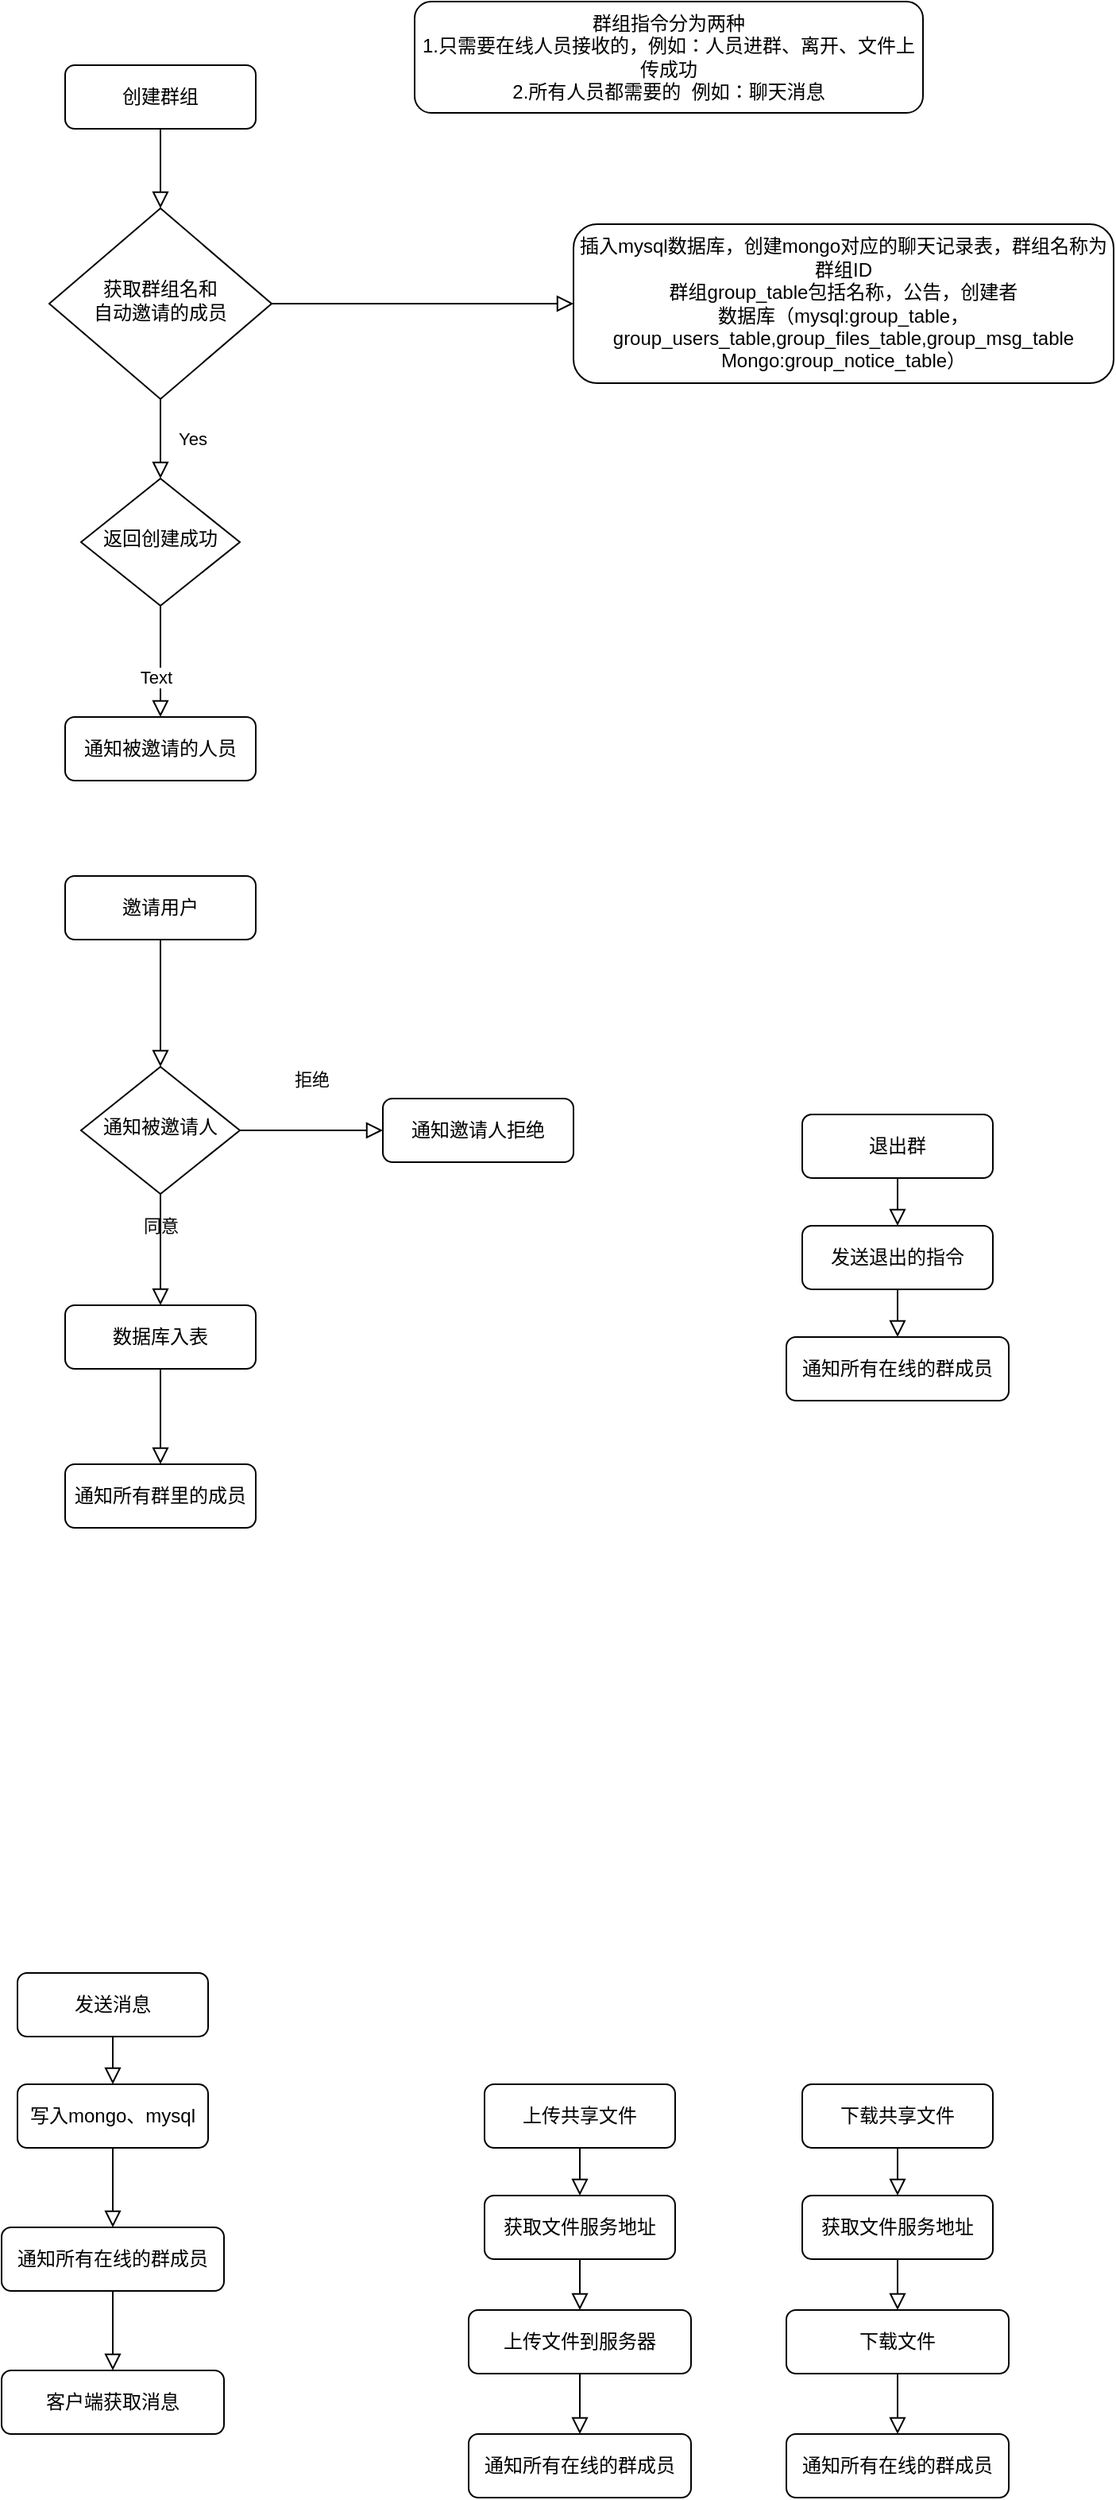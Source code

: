 <mxfile version="24.0.7" type="github">
  <diagram id="C5RBs43oDa-KdzZeNtuy" name="Page-1">
    <mxGraphModel dx="1687" dy="868" grid="1" gridSize="10" guides="1" tooltips="1" connect="1" arrows="1" fold="1" page="1" pageScale="1" pageWidth="827" pageHeight="1169" math="0" shadow="0">
      <root>
        <mxCell id="WIyWlLk6GJQsqaUBKTNV-0" />
        <mxCell id="WIyWlLk6GJQsqaUBKTNV-1" parent="WIyWlLk6GJQsqaUBKTNV-0" />
        <mxCell id="glpAk6ASByuYAt4vFVGX-0" value="" style="rounded=0;html=1;jettySize=auto;orthogonalLoop=1;fontSize=11;endArrow=block;endFill=0;endSize=8;strokeWidth=1;shadow=0;labelBackgroundColor=none;edgeStyle=orthogonalEdgeStyle;" edge="1" parent="WIyWlLk6GJQsqaUBKTNV-1" source="glpAk6ASByuYAt4vFVGX-1" target="glpAk6ASByuYAt4vFVGX-4">
          <mxGeometry relative="1" as="geometry" />
        </mxCell>
        <mxCell id="glpAk6ASByuYAt4vFVGX-1" value="创建群组" style="rounded=1;whiteSpace=wrap;html=1;fontSize=12;glass=0;strokeWidth=1;shadow=0;" vertex="1" parent="WIyWlLk6GJQsqaUBKTNV-1">
          <mxGeometry x="160" y="80" width="120" height="40" as="geometry" />
        </mxCell>
        <mxCell id="glpAk6ASByuYAt4vFVGX-2" value="Yes" style="rounded=0;html=1;jettySize=auto;orthogonalLoop=1;fontSize=11;endArrow=block;endFill=0;endSize=8;strokeWidth=1;shadow=0;labelBackgroundColor=none;edgeStyle=orthogonalEdgeStyle;" edge="1" parent="WIyWlLk6GJQsqaUBKTNV-1" source="glpAk6ASByuYAt4vFVGX-4" target="glpAk6ASByuYAt4vFVGX-8">
          <mxGeometry y="20" relative="1" as="geometry">
            <mxPoint as="offset" />
          </mxGeometry>
        </mxCell>
        <mxCell id="glpAk6ASByuYAt4vFVGX-3" value="" style="edgeStyle=orthogonalEdgeStyle;rounded=0;html=1;jettySize=auto;orthogonalLoop=1;fontSize=11;endArrow=block;endFill=0;endSize=8;strokeWidth=1;shadow=0;labelBackgroundColor=none;" edge="1" parent="WIyWlLk6GJQsqaUBKTNV-1" source="glpAk6ASByuYAt4vFVGX-4" target="glpAk6ASByuYAt4vFVGX-5">
          <mxGeometry y="10" relative="1" as="geometry">
            <mxPoint as="offset" />
          </mxGeometry>
        </mxCell>
        <mxCell id="glpAk6ASByuYAt4vFVGX-4" value="获取群组名和&lt;div&gt;自动邀请的成员&lt;/div&gt;" style="rhombus;whiteSpace=wrap;html=1;shadow=0;fontFamily=Helvetica;fontSize=12;align=center;strokeWidth=1;spacing=6;spacingTop=-4;" vertex="1" parent="WIyWlLk6GJQsqaUBKTNV-1">
          <mxGeometry x="150" y="170" width="140" height="120" as="geometry" />
        </mxCell>
        <mxCell id="glpAk6ASByuYAt4vFVGX-5" value="插入mysql数据库，创建mongo对应的聊天记录表，群组名称为群组ID&lt;div&gt;群组group_table包括名称，公告，创建者&lt;/div&gt;&lt;div&gt;数据库（mysql:&lt;span style=&quot;background-color: initial;&quot;&gt;group_table，group_users_table,group_files_table,group_msg_table&lt;/span&gt;&lt;/div&gt;&lt;div&gt;Mongo:&lt;span style=&quot;background-color: initial;&quot;&gt;group_notice_table）&lt;/span&gt;&lt;/div&gt;" style="rounded=1;whiteSpace=wrap;html=1;fontSize=12;glass=0;strokeWidth=1;shadow=0;" vertex="1" parent="WIyWlLk6GJQsqaUBKTNV-1">
          <mxGeometry x="480" y="180" width="340" height="100" as="geometry" />
        </mxCell>
        <mxCell id="glpAk6ASByuYAt4vFVGX-6" value="" style="rounded=0;html=1;jettySize=auto;orthogonalLoop=1;fontSize=11;endArrow=block;endFill=0;endSize=8;strokeWidth=1;shadow=0;labelBackgroundColor=none;edgeStyle=orthogonalEdgeStyle;" edge="1" parent="WIyWlLk6GJQsqaUBKTNV-1" source="glpAk6ASByuYAt4vFVGX-8" target="glpAk6ASByuYAt4vFVGX-9">
          <mxGeometry x="0.343" y="20" relative="1" as="geometry">
            <mxPoint as="offset" />
          </mxGeometry>
        </mxCell>
        <mxCell id="glpAk6ASByuYAt4vFVGX-7" value="Text" style="edgeLabel;html=1;align=center;verticalAlign=middle;resizable=0;points=[];" vertex="1" connectable="0" parent="glpAk6ASByuYAt4vFVGX-6">
          <mxGeometry x="0.286" y="-3" relative="1" as="geometry">
            <mxPoint as="offset" />
          </mxGeometry>
        </mxCell>
        <mxCell id="glpAk6ASByuYAt4vFVGX-8" value="返回创建成功" style="rhombus;whiteSpace=wrap;html=1;shadow=0;fontFamily=Helvetica;fontSize=12;align=center;strokeWidth=1;spacing=6;spacingTop=-4;" vertex="1" parent="WIyWlLk6GJQsqaUBKTNV-1">
          <mxGeometry x="170" y="340" width="100" height="80" as="geometry" />
        </mxCell>
        <mxCell id="glpAk6ASByuYAt4vFVGX-9" value="通知被邀请的人员" style="rounded=1;whiteSpace=wrap;html=1;fontSize=12;glass=0;strokeWidth=1;shadow=0;" vertex="1" parent="WIyWlLk6GJQsqaUBKTNV-1">
          <mxGeometry x="160" y="490" width="120" height="40" as="geometry" />
        </mxCell>
        <mxCell id="glpAk6ASByuYAt4vFVGX-10" value="邀请用户" style="rounded=1;whiteSpace=wrap;html=1;fontSize=12;glass=0;strokeWidth=1;shadow=0;" vertex="1" parent="WIyWlLk6GJQsqaUBKTNV-1">
          <mxGeometry x="160" y="590" width="120" height="40" as="geometry" />
        </mxCell>
        <mxCell id="glpAk6ASByuYAt4vFVGX-11" value="" style="rounded=0;html=1;jettySize=auto;orthogonalLoop=1;fontSize=11;endArrow=block;endFill=0;endSize=8;strokeWidth=1;shadow=0;labelBackgroundColor=none;edgeStyle=orthogonalEdgeStyle;exitX=0.5;exitY=1;exitDx=0;exitDy=0;entryX=0.5;entryY=0;entryDx=0;entryDy=0;" edge="1" parent="WIyWlLk6GJQsqaUBKTNV-1" source="glpAk6ASByuYAt4vFVGX-10" target="glpAk6ASByuYAt4vFVGX-12">
          <mxGeometry relative="1" as="geometry">
            <mxPoint x="350" y="450" as="sourcePoint" />
            <mxPoint x="430" y="620" as="targetPoint" />
          </mxGeometry>
        </mxCell>
        <mxCell id="glpAk6ASByuYAt4vFVGX-12" value="通知被邀请人" style="rhombus;whiteSpace=wrap;html=1;shadow=0;fontFamily=Helvetica;fontSize=12;align=center;strokeWidth=1;spacing=6;spacingTop=-4;" vertex="1" parent="WIyWlLk6GJQsqaUBKTNV-1">
          <mxGeometry x="170" y="710" width="100" height="80" as="geometry" />
        </mxCell>
        <mxCell id="glpAk6ASByuYAt4vFVGX-13" value="同意" style="rounded=0;html=1;jettySize=auto;orthogonalLoop=1;fontSize=11;endArrow=block;endFill=0;endSize=8;strokeWidth=1;shadow=0;labelBackgroundColor=none;edgeStyle=orthogonalEdgeStyle;exitX=0.5;exitY=1;exitDx=0;exitDy=0;" edge="1" parent="WIyWlLk6GJQsqaUBKTNV-1" source="glpAk6ASByuYAt4vFVGX-12">
          <mxGeometry x="-0.448" relative="1" as="geometry">
            <mxPoint as="offset" />
            <mxPoint x="230" y="300" as="sourcePoint" />
            <mxPoint x="220" y="860" as="targetPoint" />
          </mxGeometry>
        </mxCell>
        <mxCell id="glpAk6ASByuYAt4vFVGX-14" value="拒绝&lt;div&gt;&lt;br&gt;&lt;div&gt;&lt;br&gt;&lt;/div&gt;&lt;/div&gt;" style="rounded=0;html=1;jettySize=auto;orthogonalLoop=1;fontSize=11;endArrow=block;endFill=0;endSize=8;strokeWidth=1;shadow=0;labelBackgroundColor=none;edgeStyle=orthogonalEdgeStyle;exitX=1;exitY=0.5;exitDx=0;exitDy=0;" edge="1" parent="WIyWlLk6GJQsqaUBKTNV-1" source="glpAk6ASByuYAt4vFVGX-12">
          <mxGeometry y="20" relative="1" as="geometry">
            <mxPoint as="offset" />
            <mxPoint x="230" y="800" as="sourcePoint" />
            <mxPoint x="360" y="750" as="targetPoint" />
          </mxGeometry>
        </mxCell>
        <mxCell id="glpAk6ASByuYAt4vFVGX-15" value="数据库入表" style="rounded=1;whiteSpace=wrap;html=1;fontSize=12;glass=0;strokeWidth=1;shadow=0;" vertex="1" parent="WIyWlLk6GJQsqaUBKTNV-1">
          <mxGeometry x="160" y="860" width="120" height="40" as="geometry" />
        </mxCell>
        <mxCell id="glpAk6ASByuYAt4vFVGX-16" value="通知所有群里的成员" style="rounded=1;whiteSpace=wrap;html=1;fontSize=12;glass=0;strokeWidth=1;shadow=0;" vertex="1" parent="WIyWlLk6GJQsqaUBKTNV-1">
          <mxGeometry x="160" y="960" width="120" height="40" as="geometry" />
        </mxCell>
        <mxCell id="glpAk6ASByuYAt4vFVGX-17" value="" style="rounded=0;html=1;jettySize=auto;orthogonalLoop=1;fontSize=11;endArrow=block;endFill=0;endSize=8;strokeWidth=1;shadow=0;labelBackgroundColor=none;edgeStyle=orthogonalEdgeStyle;exitX=0.5;exitY=1;exitDx=0;exitDy=0;entryX=0.5;entryY=0;entryDx=0;entryDy=0;" edge="1" parent="WIyWlLk6GJQsqaUBKTNV-1" source="glpAk6ASByuYAt4vFVGX-15" target="glpAk6ASByuYAt4vFVGX-16">
          <mxGeometry x="-0.448" relative="1" as="geometry">
            <mxPoint as="offset" />
            <mxPoint x="230" y="800" as="sourcePoint" />
            <mxPoint x="230" y="870" as="targetPoint" />
          </mxGeometry>
        </mxCell>
        <mxCell id="glpAk6ASByuYAt4vFVGX-18" value="通知邀请人拒绝" style="rounded=1;whiteSpace=wrap;html=1;fontSize=12;glass=0;strokeWidth=1;shadow=0;" vertex="1" parent="WIyWlLk6GJQsqaUBKTNV-1">
          <mxGeometry x="360" y="730" width="120" height="40" as="geometry" />
        </mxCell>
        <mxCell id="glpAk6ASByuYAt4vFVGX-19" value="发送消息" style="rounded=1;whiteSpace=wrap;html=1;fontSize=12;glass=0;strokeWidth=1;shadow=0;" vertex="1" parent="WIyWlLk6GJQsqaUBKTNV-1">
          <mxGeometry x="130" y="1280" width="120" height="40" as="geometry" />
        </mxCell>
        <mxCell id="glpAk6ASByuYAt4vFVGX-20" value="写入mongo、mysql" style="rounded=1;whiteSpace=wrap;html=1;fontSize=12;glass=0;strokeWidth=1;shadow=0;" vertex="1" parent="WIyWlLk6GJQsqaUBKTNV-1">
          <mxGeometry x="130" y="1350" width="120" height="40" as="geometry" />
        </mxCell>
        <mxCell id="glpAk6ASByuYAt4vFVGX-21" value="" style="rounded=0;html=1;jettySize=auto;orthogonalLoop=1;fontSize=11;endArrow=block;endFill=0;endSize=8;strokeWidth=1;shadow=0;labelBackgroundColor=none;edgeStyle=orthogonalEdgeStyle;exitX=0.5;exitY=1;exitDx=0;exitDy=0;entryX=0.5;entryY=0;entryDx=0;entryDy=0;" edge="1" parent="WIyWlLk6GJQsqaUBKTNV-1" source="glpAk6ASByuYAt4vFVGX-19" target="glpAk6ASByuYAt4vFVGX-20">
          <mxGeometry x="-0.448" relative="1" as="geometry">
            <mxPoint as="offset" />
            <mxPoint x="200" y="1140" as="sourcePoint" />
            <mxPoint x="200" y="1200" as="targetPoint" />
          </mxGeometry>
        </mxCell>
        <mxCell id="glpAk6ASByuYAt4vFVGX-22" value="通知所有在线的群成员" style="rounded=1;whiteSpace=wrap;html=1;fontSize=12;glass=0;strokeWidth=1;shadow=0;" vertex="1" parent="WIyWlLk6GJQsqaUBKTNV-1">
          <mxGeometry x="120" y="1440" width="140" height="40" as="geometry" />
        </mxCell>
        <mxCell id="glpAk6ASByuYAt4vFVGX-23" value="" style="rounded=0;html=1;jettySize=auto;orthogonalLoop=1;fontSize=11;endArrow=block;endFill=0;endSize=8;strokeWidth=1;shadow=0;labelBackgroundColor=none;edgeStyle=orthogonalEdgeStyle;entryX=0.5;entryY=0;entryDx=0;entryDy=0;" edge="1" parent="WIyWlLk6GJQsqaUBKTNV-1" source="glpAk6ASByuYAt4vFVGX-20" target="glpAk6ASByuYAt4vFVGX-22">
          <mxGeometry x="-0.448" relative="1" as="geometry">
            <mxPoint as="offset" />
            <mxPoint x="80" y="1380" as="sourcePoint" />
            <mxPoint x="140" y="1380" as="targetPoint" />
          </mxGeometry>
        </mxCell>
        <mxCell id="glpAk6ASByuYAt4vFVGX-24" value="客户端获取消息" style="rounded=1;whiteSpace=wrap;html=1;fontSize=12;glass=0;strokeWidth=1;shadow=0;" vertex="1" parent="WIyWlLk6GJQsqaUBKTNV-1">
          <mxGeometry x="120" y="1530" width="140" height="40" as="geometry" />
        </mxCell>
        <mxCell id="glpAk6ASByuYAt4vFVGX-25" value="" style="rounded=0;html=1;jettySize=auto;orthogonalLoop=1;fontSize=11;endArrow=block;endFill=0;endSize=8;strokeWidth=1;shadow=0;labelBackgroundColor=none;edgeStyle=orthogonalEdgeStyle;entryX=0.5;entryY=0;entryDx=0;entryDy=0;exitX=0.5;exitY=1;exitDx=0;exitDy=0;" edge="1" parent="WIyWlLk6GJQsqaUBKTNV-1" source="glpAk6ASByuYAt4vFVGX-22" target="glpAk6ASByuYAt4vFVGX-24">
          <mxGeometry x="-0.448" relative="1" as="geometry">
            <mxPoint as="offset" />
            <mxPoint x="200" y="1400" as="sourcePoint" />
            <mxPoint x="200" y="1450" as="targetPoint" />
          </mxGeometry>
        </mxCell>
        <mxCell id="glpAk6ASByuYAt4vFVGX-26" value="下载共享文件" style="rounded=1;whiteSpace=wrap;html=1;fontSize=12;glass=0;strokeWidth=1;shadow=0;" vertex="1" parent="WIyWlLk6GJQsqaUBKTNV-1">
          <mxGeometry x="624" y="1350" width="120" height="40" as="geometry" />
        </mxCell>
        <mxCell id="glpAk6ASByuYAt4vFVGX-27" value="获取文件服务地址" style="rounded=1;whiteSpace=wrap;html=1;fontSize=12;glass=0;strokeWidth=1;shadow=0;" vertex="1" parent="WIyWlLk6GJQsqaUBKTNV-1">
          <mxGeometry x="624" y="1420" width="120" height="40" as="geometry" />
        </mxCell>
        <mxCell id="glpAk6ASByuYAt4vFVGX-28" value="" style="rounded=0;html=1;jettySize=auto;orthogonalLoop=1;fontSize=11;endArrow=block;endFill=0;endSize=8;strokeWidth=1;shadow=0;labelBackgroundColor=none;edgeStyle=orthogonalEdgeStyle;exitX=0.5;exitY=1;exitDx=0;exitDy=0;entryX=0.5;entryY=0;entryDx=0;entryDy=0;" edge="1" parent="WIyWlLk6GJQsqaUBKTNV-1" source="glpAk6ASByuYAt4vFVGX-26" target="glpAk6ASByuYAt4vFVGX-27">
          <mxGeometry x="-0.448" relative="1" as="geometry">
            <mxPoint as="offset" />
            <mxPoint x="694" y="1210" as="sourcePoint" />
            <mxPoint x="694" y="1270" as="targetPoint" />
          </mxGeometry>
        </mxCell>
        <mxCell id="glpAk6ASByuYAt4vFVGX-29" value="下载文件" style="rounded=1;whiteSpace=wrap;html=1;fontSize=12;glass=0;strokeWidth=1;shadow=0;" vertex="1" parent="WIyWlLk6GJQsqaUBKTNV-1">
          <mxGeometry x="614" y="1492" width="140" height="40" as="geometry" />
        </mxCell>
        <mxCell id="glpAk6ASByuYAt4vFVGX-30" value="" style="rounded=0;html=1;jettySize=auto;orthogonalLoop=1;fontSize=11;endArrow=block;endFill=0;endSize=8;strokeWidth=1;shadow=0;labelBackgroundColor=none;edgeStyle=orthogonalEdgeStyle;entryX=0.5;entryY=0;entryDx=0;entryDy=0;" edge="1" parent="WIyWlLk6GJQsqaUBKTNV-1" source="glpAk6ASByuYAt4vFVGX-27" target="glpAk6ASByuYAt4vFVGX-29">
          <mxGeometry x="-0.448" relative="1" as="geometry">
            <mxPoint as="offset" />
            <mxPoint x="574" y="1450" as="sourcePoint" />
            <mxPoint x="634" y="1450" as="targetPoint" />
          </mxGeometry>
        </mxCell>
        <mxCell id="glpAk6ASByuYAt4vFVGX-31" value="通知所有在线的群成员" style="rounded=1;whiteSpace=wrap;html=1;fontSize=12;glass=0;strokeWidth=1;shadow=0;" vertex="1" parent="WIyWlLk6GJQsqaUBKTNV-1">
          <mxGeometry x="614" y="1570" width="140" height="40" as="geometry" />
        </mxCell>
        <mxCell id="glpAk6ASByuYAt4vFVGX-32" value="" style="rounded=0;html=1;jettySize=auto;orthogonalLoop=1;fontSize=11;endArrow=block;endFill=0;endSize=8;strokeWidth=1;shadow=0;labelBackgroundColor=none;edgeStyle=orthogonalEdgeStyle;entryX=0.5;entryY=0;entryDx=0;entryDy=0;exitX=0.5;exitY=1;exitDx=0;exitDy=0;" edge="1" parent="WIyWlLk6GJQsqaUBKTNV-1" source="glpAk6ASByuYAt4vFVGX-29" target="glpAk6ASByuYAt4vFVGX-31">
          <mxGeometry x="-0.448" relative="1" as="geometry">
            <mxPoint as="offset" />
            <mxPoint x="694" y="1470" as="sourcePoint" />
            <mxPoint x="694" y="1520" as="targetPoint" />
          </mxGeometry>
        </mxCell>
        <mxCell id="glpAk6ASByuYAt4vFVGX-33" value="上传共享文件" style="rounded=1;whiteSpace=wrap;html=1;fontSize=12;glass=0;strokeWidth=1;shadow=0;" vertex="1" parent="WIyWlLk6GJQsqaUBKTNV-1">
          <mxGeometry x="424" y="1350" width="120" height="40" as="geometry" />
        </mxCell>
        <mxCell id="glpAk6ASByuYAt4vFVGX-34" value="获取文件服务地址" style="rounded=1;whiteSpace=wrap;html=1;fontSize=12;glass=0;strokeWidth=1;shadow=0;" vertex="1" parent="WIyWlLk6GJQsqaUBKTNV-1">
          <mxGeometry x="424" y="1420" width="120" height="40" as="geometry" />
        </mxCell>
        <mxCell id="glpAk6ASByuYAt4vFVGX-35" value="" style="rounded=0;html=1;jettySize=auto;orthogonalLoop=1;fontSize=11;endArrow=block;endFill=0;endSize=8;strokeWidth=1;shadow=0;labelBackgroundColor=none;edgeStyle=orthogonalEdgeStyle;exitX=0.5;exitY=1;exitDx=0;exitDy=0;entryX=0.5;entryY=0;entryDx=0;entryDy=0;" edge="1" parent="WIyWlLk6GJQsqaUBKTNV-1" source="glpAk6ASByuYAt4vFVGX-33" target="glpAk6ASByuYAt4vFVGX-34">
          <mxGeometry x="-0.448" relative="1" as="geometry">
            <mxPoint as="offset" />
            <mxPoint x="494" y="1210" as="sourcePoint" />
            <mxPoint x="494" y="1270" as="targetPoint" />
          </mxGeometry>
        </mxCell>
        <mxCell id="glpAk6ASByuYAt4vFVGX-36" value="上传文件到服务器" style="rounded=1;whiteSpace=wrap;html=1;fontSize=12;glass=0;strokeWidth=1;shadow=0;" vertex="1" parent="WIyWlLk6GJQsqaUBKTNV-1">
          <mxGeometry x="414" y="1492" width="140" height="40" as="geometry" />
        </mxCell>
        <mxCell id="glpAk6ASByuYAt4vFVGX-37" value="" style="rounded=0;html=1;jettySize=auto;orthogonalLoop=1;fontSize=11;endArrow=block;endFill=0;endSize=8;strokeWidth=1;shadow=0;labelBackgroundColor=none;edgeStyle=orthogonalEdgeStyle;entryX=0.5;entryY=0;entryDx=0;entryDy=0;" edge="1" parent="WIyWlLk6GJQsqaUBKTNV-1" source="glpAk6ASByuYAt4vFVGX-34" target="glpAk6ASByuYAt4vFVGX-36">
          <mxGeometry x="-0.448" relative="1" as="geometry">
            <mxPoint as="offset" />
            <mxPoint x="374" y="1450" as="sourcePoint" />
            <mxPoint x="434" y="1450" as="targetPoint" />
          </mxGeometry>
        </mxCell>
        <mxCell id="glpAk6ASByuYAt4vFVGX-38" value="通知所有在线的群成员" style="rounded=1;whiteSpace=wrap;html=1;fontSize=12;glass=0;strokeWidth=1;shadow=0;" vertex="1" parent="WIyWlLk6GJQsqaUBKTNV-1">
          <mxGeometry x="414" y="1570" width="140" height="40" as="geometry" />
        </mxCell>
        <mxCell id="glpAk6ASByuYAt4vFVGX-39" value="" style="rounded=0;html=1;jettySize=auto;orthogonalLoop=1;fontSize=11;endArrow=block;endFill=0;endSize=8;strokeWidth=1;shadow=0;labelBackgroundColor=none;edgeStyle=orthogonalEdgeStyle;entryX=0.5;entryY=0;entryDx=0;entryDy=0;exitX=0.5;exitY=1;exitDx=0;exitDy=0;" edge="1" parent="WIyWlLk6GJQsqaUBKTNV-1" source="glpAk6ASByuYAt4vFVGX-36" target="glpAk6ASByuYAt4vFVGX-38">
          <mxGeometry x="-0.448" relative="1" as="geometry">
            <mxPoint as="offset" />
            <mxPoint x="494" y="1470" as="sourcePoint" />
            <mxPoint x="494" y="1520" as="targetPoint" />
          </mxGeometry>
        </mxCell>
        <mxCell id="glpAk6ASByuYAt4vFVGX-40" value="退出群" style="rounded=1;whiteSpace=wrap;html=1;fontSize=12;glass=0;strokeWidth=1;shadow=0;" vertex="1" parent="WIyWlLk6GJQsqaUBKTNV-1">
          <mxGeometry x="624" y="740" width="120" height="40" as="geometry" />
        </mxCell>
        <mxCell id="glpAk6ASByuYAt4vFVGX-41" value="发送退出的指令" style="rounded=1;whiteSpace=wrap;html=1;fontSize=12;glass=0;strokeWidth=1;shadow=0;" vertex="1" parent="WIyWlLk6GJQsqaUBKTNV-1">
          <mxGeometry x="624" y="810" width="120" height="40" as="geometry" />
        </mxCell>
        <mxCell id="glpAk6ASByuYAt4vFVGX-42" value="" style="rounded=0;html=1;jettySize=auto;orthogonalLoop=1;fontSize=11;endArrow=block;endFill=0;endSize=8;strokeWidth=1;shadow=0;labelBackgroundColor=none;edgeStyle=orthogonalEdgeStyle;exitX=0.5;exitY=1;exitDx=0;exitDy=0;entryX=0.5;entryY=0;entryDx=0;entryDy=0;" edge="1" parent="WIyWlLk6GJQsqaUBKTNV-1" source="glpAk6ASByuYAt4vFVGX-40" target="glpAk6ASByuYAt4vFVGX-41">
          <mxGeometry x="-0.448" relative="1" as="geometry">
            <mxPoint as="offset" />
            <mxPoint x="694" y="600" as="sourcePoint" />
            <mxPoint x="694" y="660" as="targetPoint" />
          </mxGeometry>
        </mxCell>
        <mxCell id="glpAk6ASByuYAt4vFVGX-43" value="" style="rounded=0;html=1;jettySize=auto;orthogonalLoop=1;fontSize=11;endArrow=block;endFill=0;endSize=8;strokeWidth=1;shadow=0;labelBackgroundColor=none;edgeStyle=orthogonalEdgeStyle;entryX=0.5;entryY=0;entryDx=0;entryDy=0;" edge="1" parent="WIyWlLk6GJQsqaUBKTNV-1" source="glpAk6ASByuYAt4vFVGX-41" target="glpAk6ASByuYAt4vFVGX-44">
          <mxGeometry x="-0.448" relative="1" as="geometry">
            <mxPoint as="offset" />
            <mxPoint x="574" y="840" as="sourcePoint" />
            <mxPoint x="684" y="950" as="targetPoint" />
          </mxGeometry>
        </mxCell>
        <mxCell id="glpAk6ASByuYAt4vFVGX-44" value="通知所有在线的群成员" style="rounded=1;whiteSpace=wrap;html=1;fontSize=12;glass=0;strokeWidth=1;shadow=0;" vertex="1" parent="WIyWlLk6GJQsqaUBKTNV-1">
          <mxGeometry x="614" y="880" width="140" height="40" as="geometry" />
        </mxCell>
        <mxCell id="glpAk6ASByuYAt4vFVGX-45" value="群组指令分为两种&lt;div&gt;1.只需要在线人员接收的，例如：人员进群、离开、文件上传成功&lt;/div&gt;&lt;div&gt;2.所有人员都需要的&amp;nbsp; 例如：聊天消息&lt;/div&gt;" style="rounded=1;whiteSpace=wrap;html=1;fontSize=12;glass=0;strokeWidth=1;shadow=0;" vertex="1" parent="WIyWlLk6GJQsqaUBKTNV-1">
          <mxGeometry x="380" y="40" width="320" height="70" as="geometry" />
        </mxCell>
      </root>
    </mxGraphModel>
  </diagram>
</mxfile>
